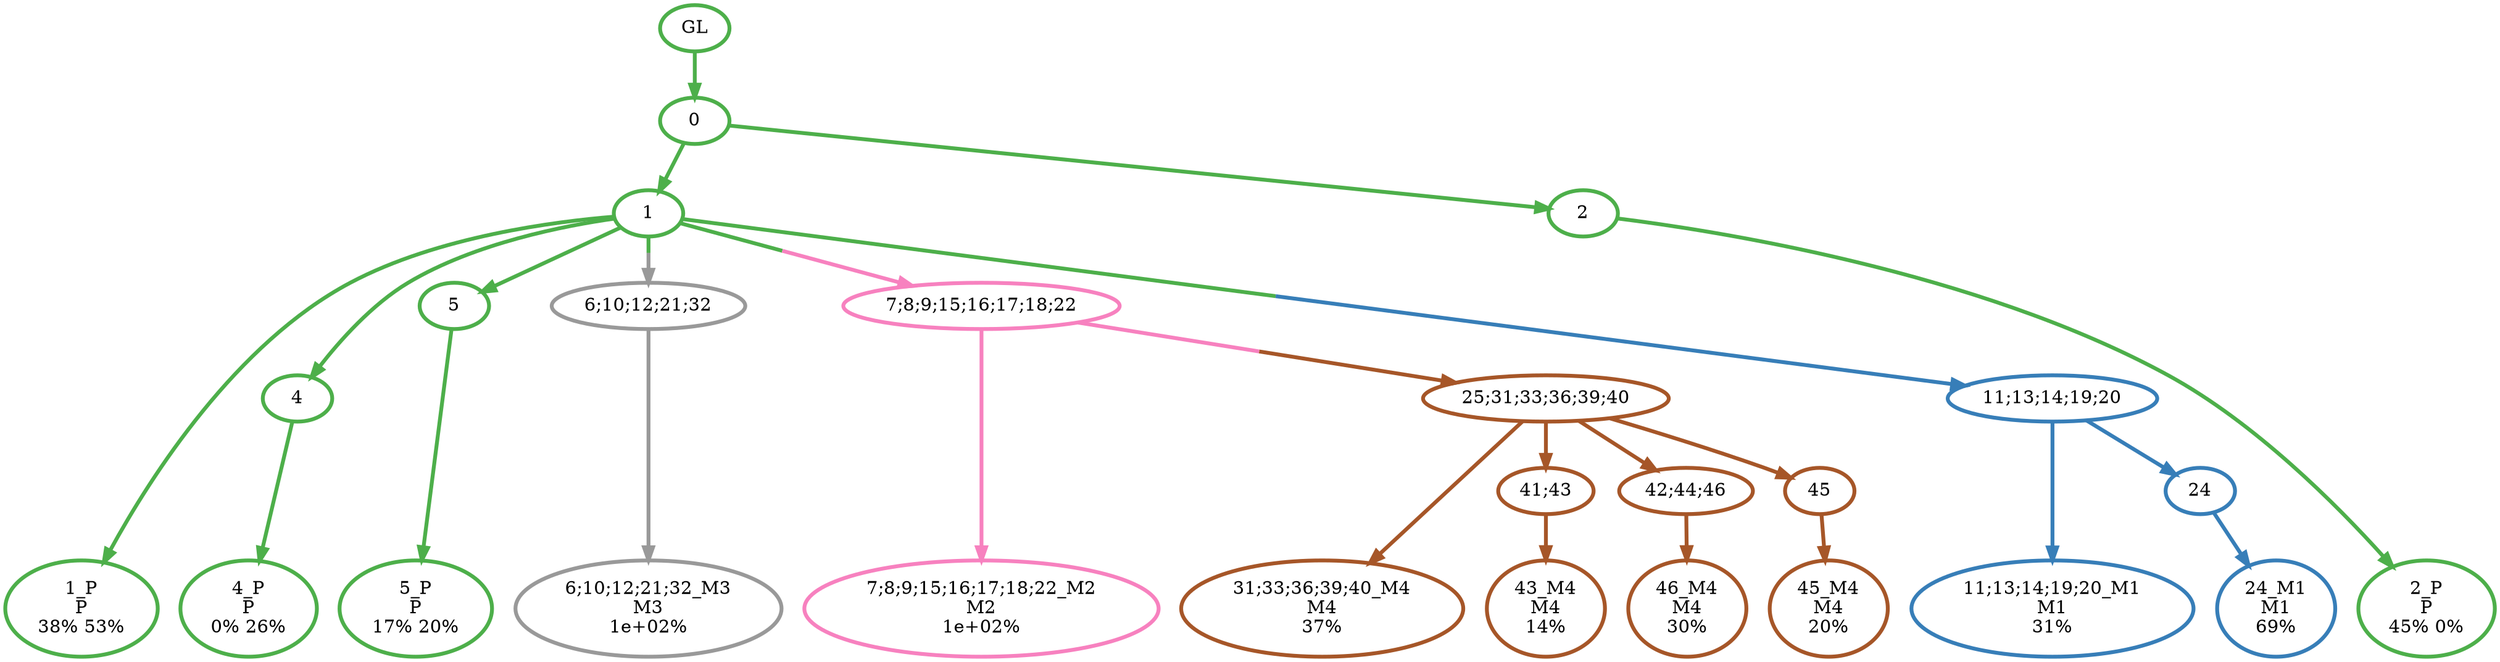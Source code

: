 digraph T {
	{
		rank=same
		22 [penwidth=3,colorscheme=set19,color=3,label="1_P\nP\n38% 53%"]
		20 [penwidth=3,colorscheme=set19,color=3,label="4_P\nP\n0% 26%"]
		18 [penwidth=3,colorscheme=set19,color=3,label="5_P\nP\n17% 20%"]
		16 [penwidth=3,colorscheme=set19,color=3,label="2_P\nP\n45% 0%"]
		15 [penwidth=3,colorscheme=set19,color=2,label="11;13;14;19;20_M1\nM1\n31%"]
		13 [penwidth=3,colorscheme=set19,color=2,label="24_M1\nM1\n69%"]
		12 [penwidth=3,colorscheme=set19,color=8,label="7;8;9;15;16;17;18;22_M2\nM2\n1e+02%"]
		11 [penwidth=3,colorscheme=set19,color=9,label="6;10;12;21;32_M3\nM3\n1e+02%"]
		10 [penwidth=3,colorscheme=set19,color=7,label="31;33;36;39;40_M4\nM4\n37%"]
		8 [penwidth=3,colorscheme=set19,color=7,label="43_M4\nM4\n14%"]
		6 [penwidth=3,colorscheme=set19,color=7,label="46_M4\nM4\n30%"]
		4 [penwidth=3,colorscheme=set19,color=7,label="45_M4\nM4\n20%"]
	}
	25 [penwidth=3,colorscheme=set19,color=3,label="GL"]
	24 [penwidth=3,colorscheme=set19,color=3,label="0"]
	23 [penwidth=3,colorscheme=set19,color=3,label="1"]
	21 [penwidth=3,colorscheme=set19,color=3,label="4"]
	19 [penwidth=3,colorscheme=set19,color=3,label="5"]
	17 [penwidth=3,colorscheme=set19,color=3,label="2"]
	14 [penwidth=3,colorscheme=set19,color=2,label="24"]
	9 [penwidth=3,colorscheme=set19,color=7,label="41;43"]
	7 [penwidth=3,colorscheme=set19,color=7,label="42;44;46"]
	5 [penwidth=3,colorscheme=set19,color=7,label="45"]
	3 [penwidth=3,colorscheme=set19,color=7,label="25;31;33;36;39;40"]
	2 [penwidth=3,colorscheme=set19,color=9,label="6;10;12;21;32"]
	1 [penwidth=3,colorscheme=set19,color=8,label="7;8;9;15;16;17;18;22"]
	0 [penwidth=3,colorscheme=set19,color=2,label="11;13;14;19;20"]
	25 -> 24 [penwidth=3,colorscheme=set19,color=3]
	24 -> 23 [penwidth=3,colorscheme=set19,color=3]
	24 -> 17 [penwidth=3,colorscheme=set19,color=3]
	23 -> 22 [penwidth=3,colorscheme=set19,color=3]
	23 -> 21 [penwidth=3,colorscheme=set19,color=3]
	23 -> 19 [penwidth=3,colorscheme=set19,color=3]
	23 -> 2 [penwidth=3,colorscheme=set19,color="3;0.5:9"]
	23 -> 1 [penwidth=3,colorscheme=set19,color="3;0.5:8"]
	23 -> 0 [penwidth=3,colorscheme=set19,color="3;0.5:2"]
	21 -> 20 [penwidth=3,colorscheme=set19,color=3]
	19 -> 18 [penwidth=3,colorscheme=set19,color=3]
	17 -> 16 [penwidth=3,colorscheme=set19,color=3]
	14 -> 13 [penwidth=3,colorscheme=set19,color=2]
	9 -> 8 [penwidth=3,colorscheme=set19,color=7]
	7 -> 6 [penwidth=3,colorscheme=set19,color=7]
	5 -> 4 [penwidth=3,colorscheme=set19,color=7]
	3 -> 10 [penwidth=3,colorscheme=set19,color=7]
	3 -> 9 [penwidth=3,colorscheme=set19,color=7]
	3 -> 7 [penwidth=3,colorscheme=set19,color=7]
	3 -> 5 [penwidth=3,colorscheme=set19,color=7]
	2 -> 11 [penwidth=3,colorscheme=set19,color=9]
	1 -> 12 [penwidth=3,colorscheme=set19,color=8]
	1 -> 3 [penwidth=3,colorscheme=set19,color="8;0.5:7"]
	0 -> 15 [penwidth=3,colorscheme=set19,color=2]
	0 -> 14 [penwidth=3,colorscheme=set19,color=2]
}
